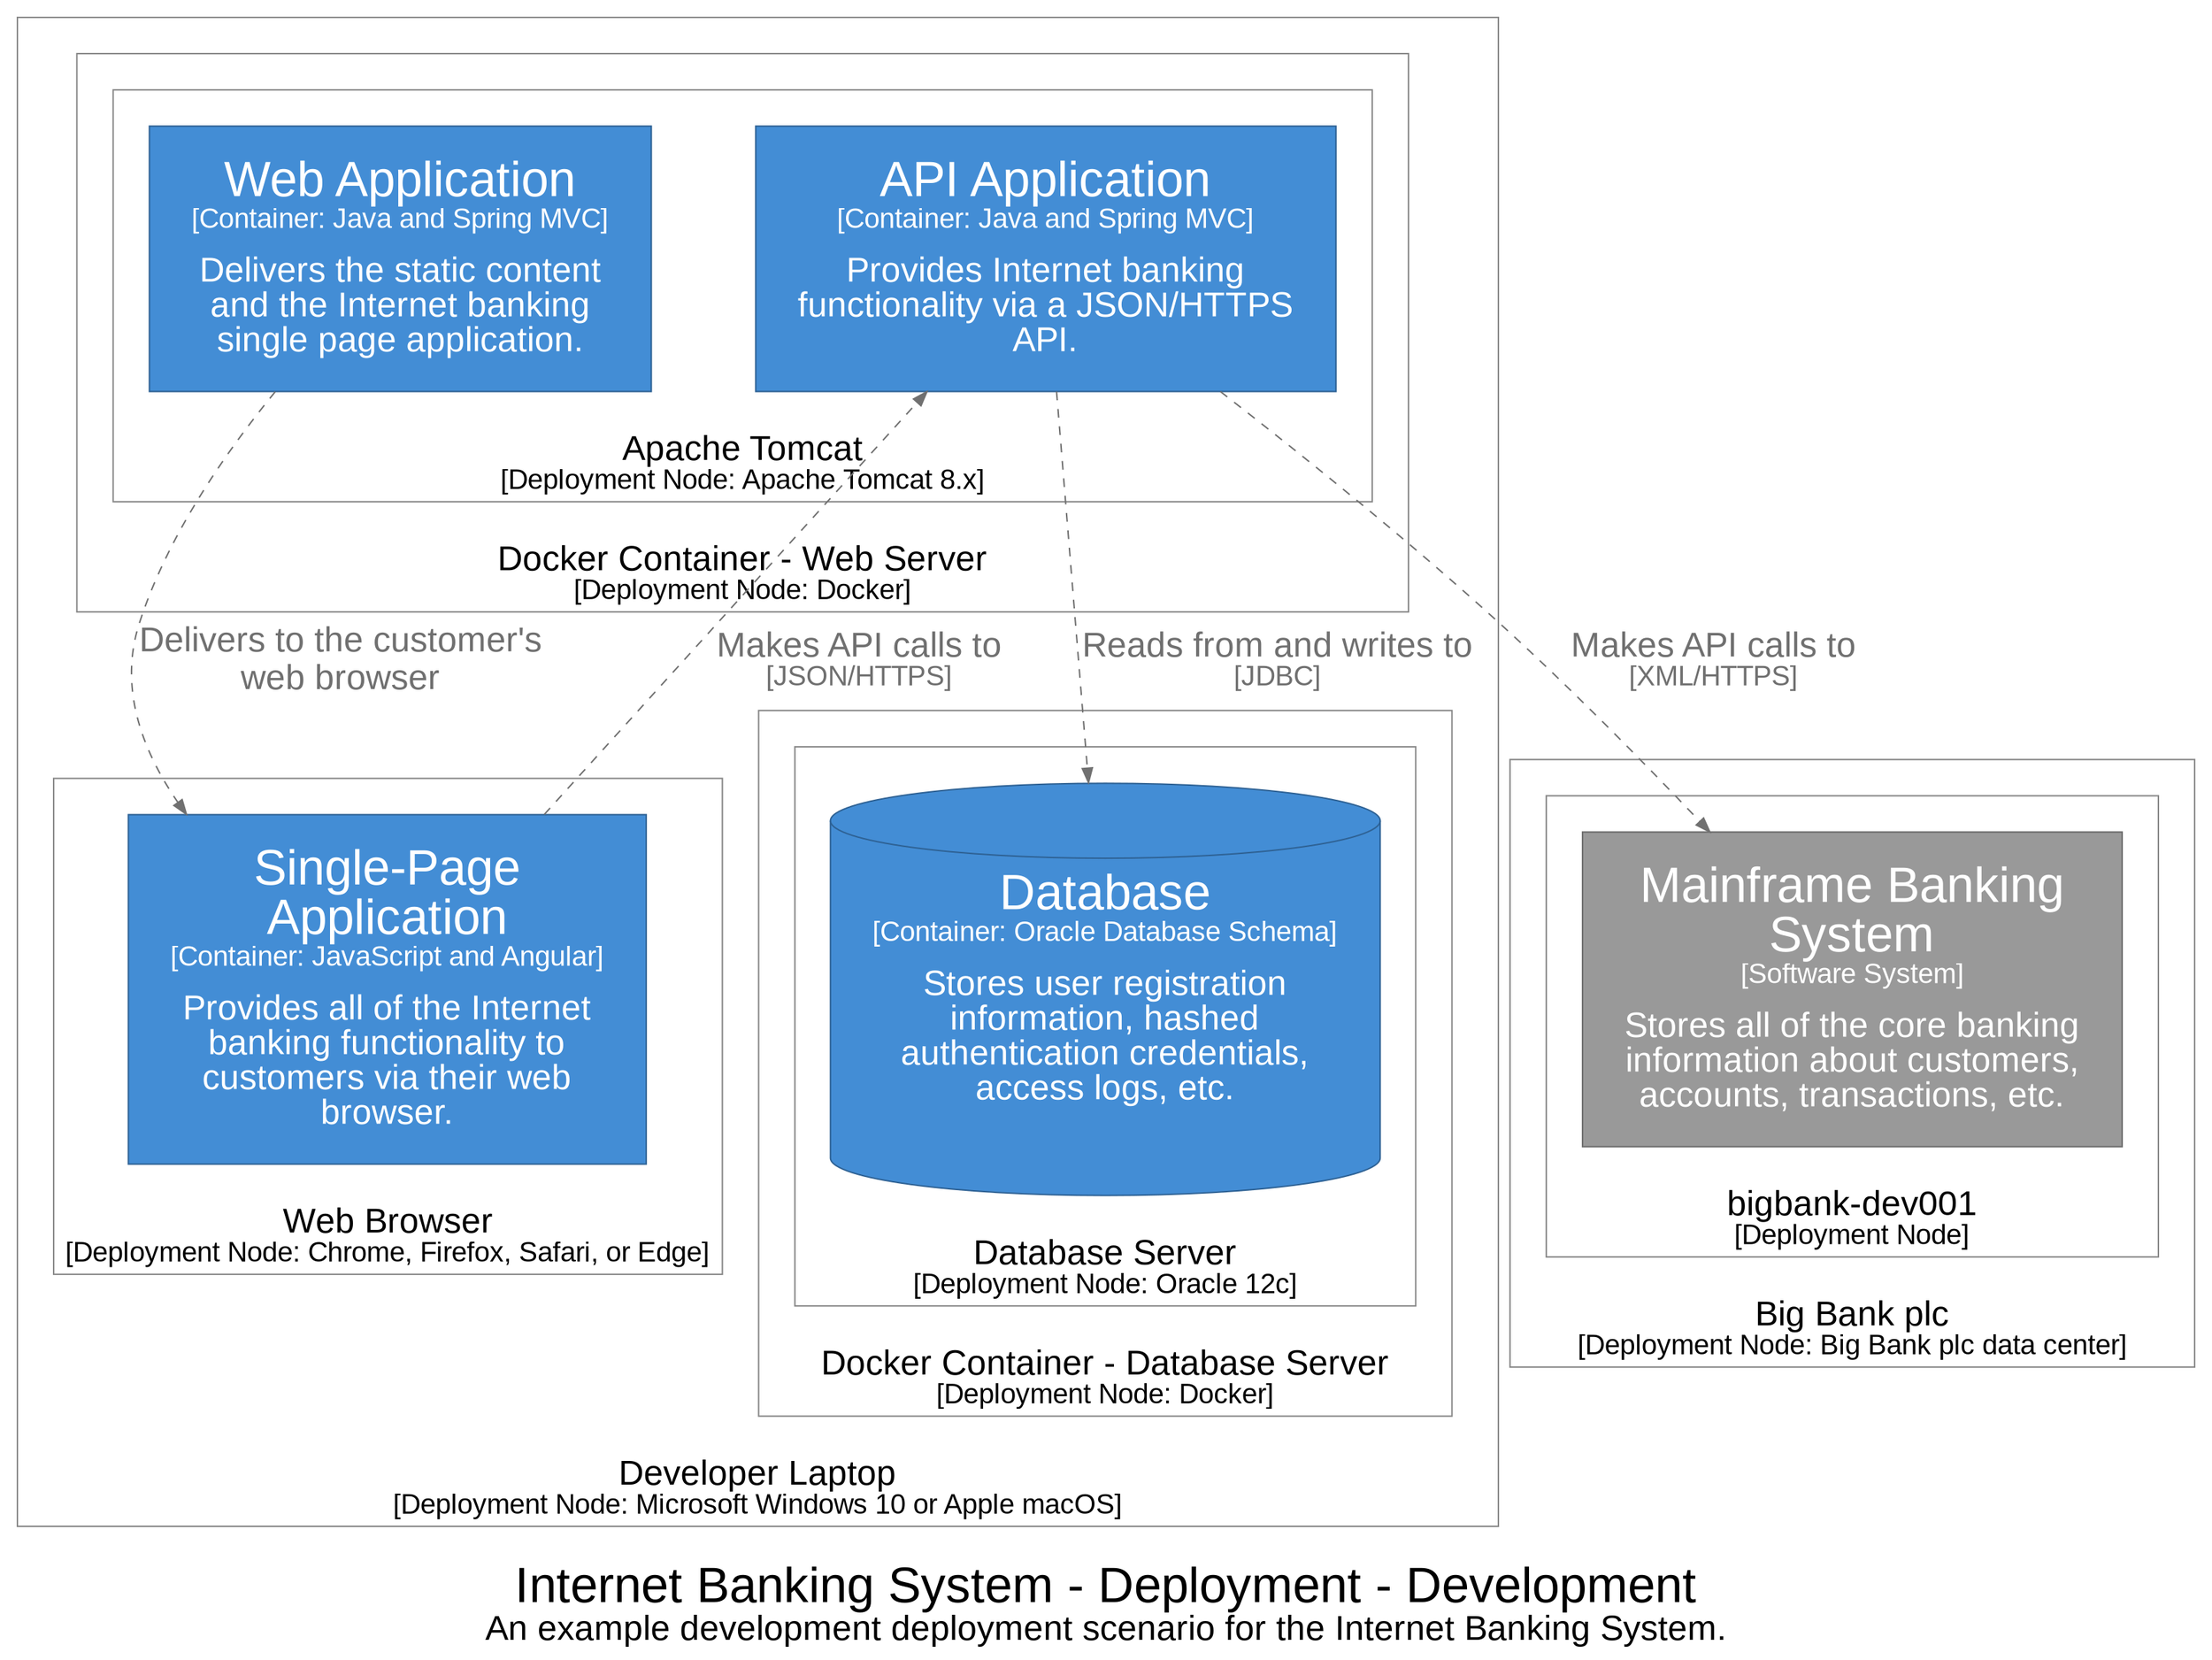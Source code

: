 digraph {
  compound=true
  graph [fontname="Arial", rankdir=TB, ranksep=1.0, nodesep=1.0]
  node [fontname="Arial", shape=box, margin="0.4,0.3"]
  edge [fontname="Arial"]
  label=<<br /><font point-size="34">Internet Banking System - Deployment - Development</font><br /><font point-size="24">An example development deployment scenario for the Internet Banking System.</font>>

  subgraph cluster_50 {
    margin=25
    label=<<font point-size="24">Developer Laptop</font><br /><font point-size="19">[Deployment Node: Microsoft Windows 10 or Apple macOS]</font>>
    labelloc=b
    color="#888888"
    fontcolor="#000000"
    fillcolor="#ffffff"

    subgraph cluster_51 {
      margin=25
      label=<<font point-size="24">Docker Container - Web Server</font><br /><font point-size="19">[Deployment Node: Docker]</font>>
      labelloc=b
      color="#888888"
      fontcolor="#000000"
      fillcolor="#ffffff"

      subgraph cluster_52 {
        margin=25
        label=<<font point-size="24">Apache Tomcat</font><br /><font point-size="19">[Deployment Node: Apache Tomcat 8.x]</font>>
        labelloc=b
        color="#888888"
        fontcolor="#000000"
        fillcolor="#ffffff"

        53 [id=53,shape=rect, label=<<font point-size="34">Web Application</font><br /><font point-size="19">[Container: Java and Spring MVC]</font><br /><br /><font point-size="24">Delivers the static content<br />and the Internet banking<br />single page application.</font>>, style=filled, color="#2e6295", fillcolor="#438dd5", fontcolor="#ffffff"]
        54 [id=54,shape=rect, label=<<font point-size="34">API Application</font><br /><font point-size="19">[Container: Java and Spring MVC]</font><br /><br /><font point-size="24">Provides Internet banking<br />functionality via a JSON/HTTPS<br />API.</font>>, style=filled, color="#2e6295", fillcolor="#438dd5", fontcolor="#ffffff"]
      }

    }

    subgraph cluster_59 {
      margin=25
      label=<<font point-size="24">Docker Container - Database Server</font><br /><font point-size="19">[Deployment Node: Docker]</font>>
      labelloc=b
      color="#888888"
      fontcolor="#000000"
      fillcolor="#ffffff"

      subgraph cluster_60 {
        margin=25
        label=<<font point-size="24">Database Server</font><br /><font point-size="19">[Deployment Node: Oracle 12c]</font>>
        labelloc=b
        color="#888888"
        fontcolor="#000000"
        fillcolor="#ffffff"

        61 [id=61,shape=cylinder, label=<<font point-size="34">Database</font><br /><font point-size="19">[Container: Oracle Database Schema]</font><br /><br /><font point-size="24">Stores user registration<br />information, hashed<br />authentication credentials,<br />access logs, etc.</font>>, style=filled, color="#2e6295", fillcolor="#438dd5", fontcolor="#ffffff"]
      }

    }

    subgraph cluster_63 {
      margin=25
      label=<<font point-size="24">Web Browser</font><br /><font point-size="19">[Deployment Node: Chrome, Firefox, Safari, or Edge]</font>>
      labelloc=b
      color="#888888"
      fontcolor="#000000"
      fillcolor="#ffffff"

      64 [id=64,shape=rect, label=<<font point-size="34">Single-Page<br />Application</font><br /><font point-size="19">[Container: JavaScript and Angular]</font><br /><br /><font point-size="24">Provides all of the Internet<br />banking functionality to<br />customers via their web<br />browser.</font>>, style=filled, color="#2e6295", fillcolor="#438dd5", fontcolor="#ffffff"]
    }

  }

  subgraph cluster_55 {
    margin=25
    label=<<font point-size="24">Big Bank plc</font><br /><font point-size="19">[Deployment Node: Big Bank plc data center]</font>>
    labelloc=b
    color="#888888"
    fontcolor="#000000"
    fillcolor="#ffffff"

    subgraph cluster_56 {
      margin=25
      label=<<font point-size="24">bigbank-dev001</font><br /><font point-size="19">[Deployment Node]</font>>
      labelloc=b
      color="#888888"
      fontcolor="#000000"
      fillcolor="#ffffff"

      57 [id=57,shape=rect, label=<<font point-size="34">Mainframe Banking<br />System</font><br /><font point-size="19">[Software System]</font><br /><br /><font point-size="24">Stores all of the core banking<br />information about customers,<br />accounts, transactions, etc.</font>>, style=filled, color="#6b6b6b", fillcolor="#999999", fontcolor="#ffffff"]
    }

  }

  54 -> 57 [id=58, label=<<font point-size="24">Makes API calls to</font><br /><font point-size="19">[XML/HTTPS]</font>>, style="dashed", color="#707070", fontcolor="#707070"]
  54 -> 61 [id=62, label=<<font point-size="24">Reads from and writes to</font><br /><font point-size="19">[JDBC]</font>>, style="dashed", color="#707070", fontcolor="#707070"]
  64 -> 54 [id=65, label=<<font point-size="24">Makes API calls to</font><br /><font point-size="19">[JSON/HTTPS]</font>>, style="dashed", color="#707070", fontcolor="#707070"]
  53 -> 64 [id=66, label=<<font point-size="24">Delivers to the customer's<br />web browser</font>>, style="dashed", color="#707070", fontcolor="#707070"]
}